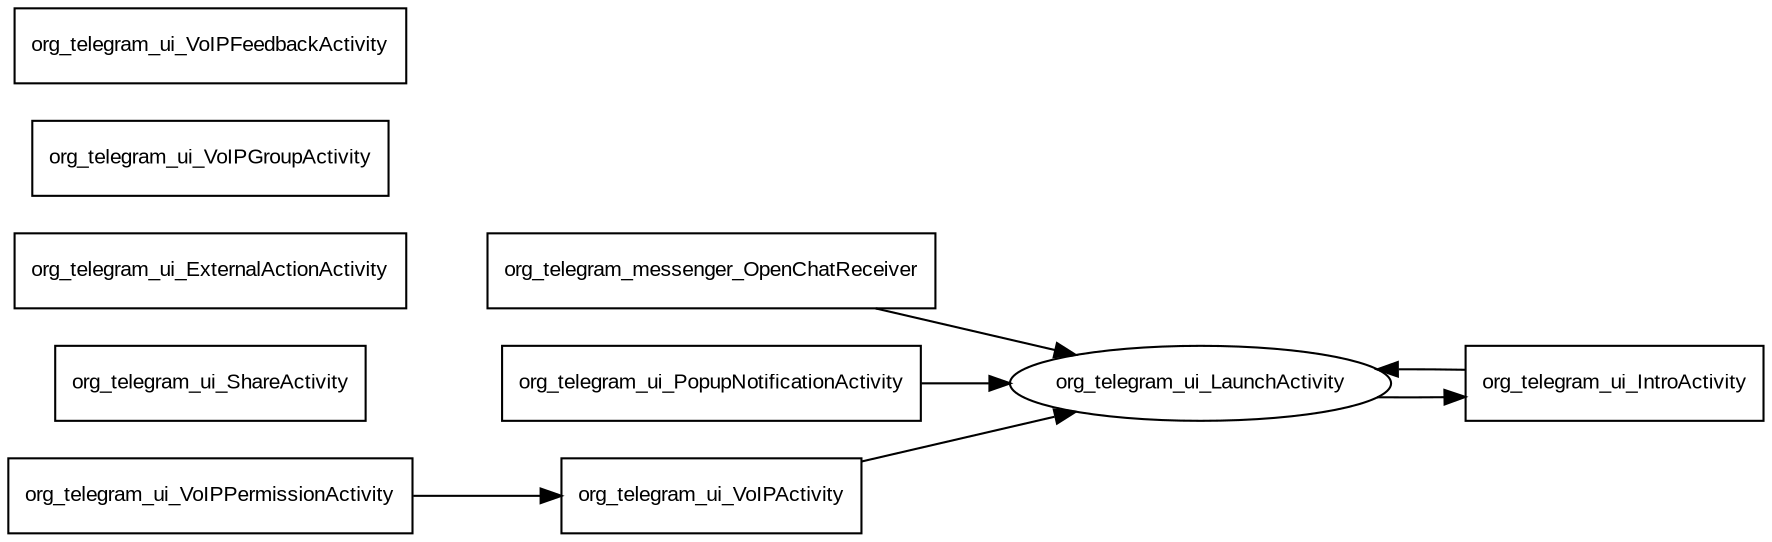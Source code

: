 digraph application_graph {
	rankdir = LR;
	node [	fontname = "Arial",
			fontsize = 10,
			shape = oval];
	org_telegram_ui_LaunchActivity;
	node [	fontname = "Arial",
			fontsize = 10,
			shape = box];
	org_telegram_ui_LaunchActivity -> org_telegram_ui_IntroActivity;
	org_telegram_ui_ShareActivity;
	org_telegram_ui_ExternalActionActivity;
	org_telegram_ui_IntroActivity -> org_telegram_ui_LaunchActivity;
	org_telegram_messenger_OpenChatReceiver -> org_telegram_ui_LaunchActivity;
	org_telegram_ui_PopupNotificationActivity -> org_telegram_ui_LaunchActivity;
	org_telegram_ui_VoIPActivity -> org_telegram_ui_LaunchActivity;
	org_telegram_ui_VoIPGroupActivity;
	org_telegram_ui_VoIPPermissionActivity -> org_telegram_ui_VoIPActivity;
	org_telegram_ui_VoIPFeedbackActivity;
}